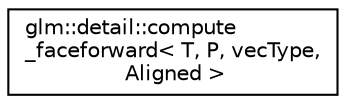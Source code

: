 digraph "Graphical Class Hierarchy"
{
 // LATEX_PDF_SIZE
  edge [fontname="Helvetica",fontsize="10",labelfontname="Helvetica",labelfontsize="10"];
  node [fontname="Helvetica",fontsize="10",shape=record];
  rankdir="LR";
  Node0 [label="glm::detail::compute\l_faceforward\< T, P, vecType,\l Aligned \>",height=0.2,width=0.4,color="black", fillcolor="white", style="filled",URL="$structglm_1_1detail_1_1compute__faceforward.html",tooltip=" "];
}

